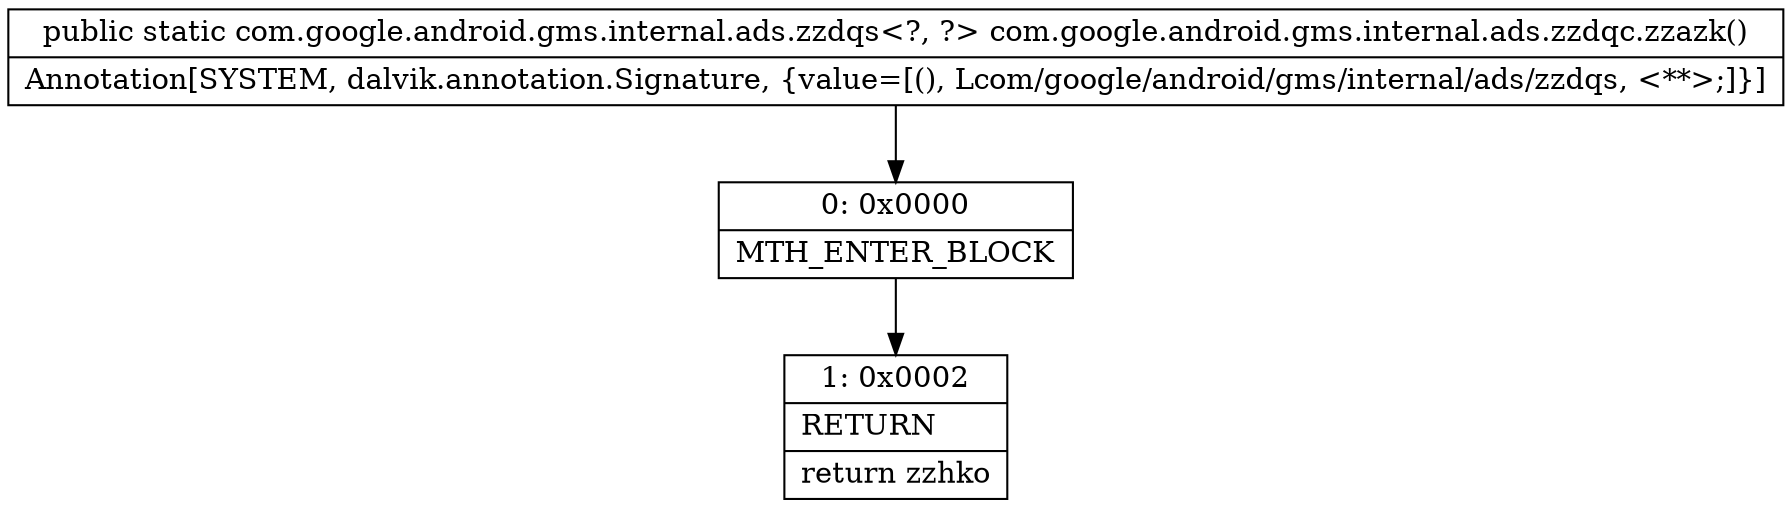 digraph "CFG forcom.google.android.gms.internal.ads.zzdqc.zzazk()Lcom\/google\/android\/gms\/internal\/ads\/zzdqs;" {
Node_0 [shape=record,label="{0\:\ 0x0000|MTH_ENTER_BLOCK\l}"];
Node_1 [shape=record,label="{1\:\ 0x0002|RETURN\l|return zzhko\l}"];
MethodNode[shape=record,label="{public static com.google.android.gms.internal.ads.zzdqs\<?, ?\> com.google.android.gms.internal.ads.zzdqc.zzazk()  | Annotation[SYSTEM, dalvik.annotation.Signature, \{value=[(), Lcom\/google\/android\/gms\/internal\/ads\/zzdqs, \<**\>;]\}]\l}"];
MethodNode -> Node_0;
Node_0 -> Node_1;
}

